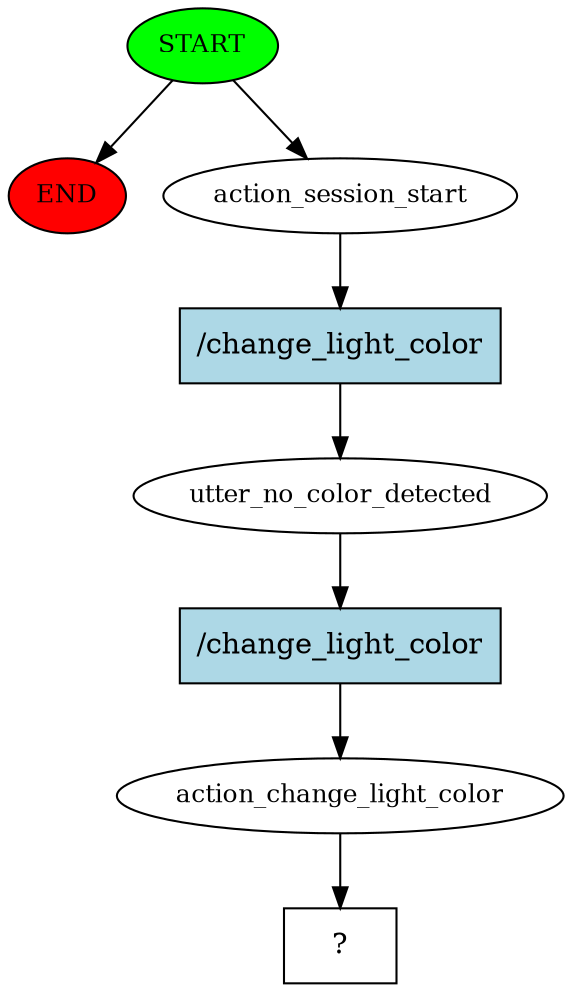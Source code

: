 digraph  {
0 [class="start active", fillcolor=green, fontsize=12, label=START, style=filled];
"-1" [class=end, fillcolor=red, fontsize=12, label=END, style=filled];
1 [class=active, fontsize=12, label=action_session_start];
2 [class=active, fontsize=12, label=utter_no_color_detected];
3 [class=active, fontsize=12, label=action_change_light_color];
4 [class="intent dashed active", label="  ?  ", shape=rect];
5 [class="intent active", fillcolor=lightblue, label="/change_light_color", shape=rect, style=filled];
6 [class="intent active", fillcolor=lightblue, label="/change_light_color", shape=rect, style=filled];
0 -> "-1"  [class="", key=NONE, label=""];
0 -> 1  [class=active, key=NONE, label=""];
1 -> 5  [class=active, key=0];
2 -> 6  [class=active, key=0];
3 -> 4  [class=active, key=NONE, label=""];
5 -> 2  [class=active, key=0];
6 -> 3  [class=active, key=0];
}
